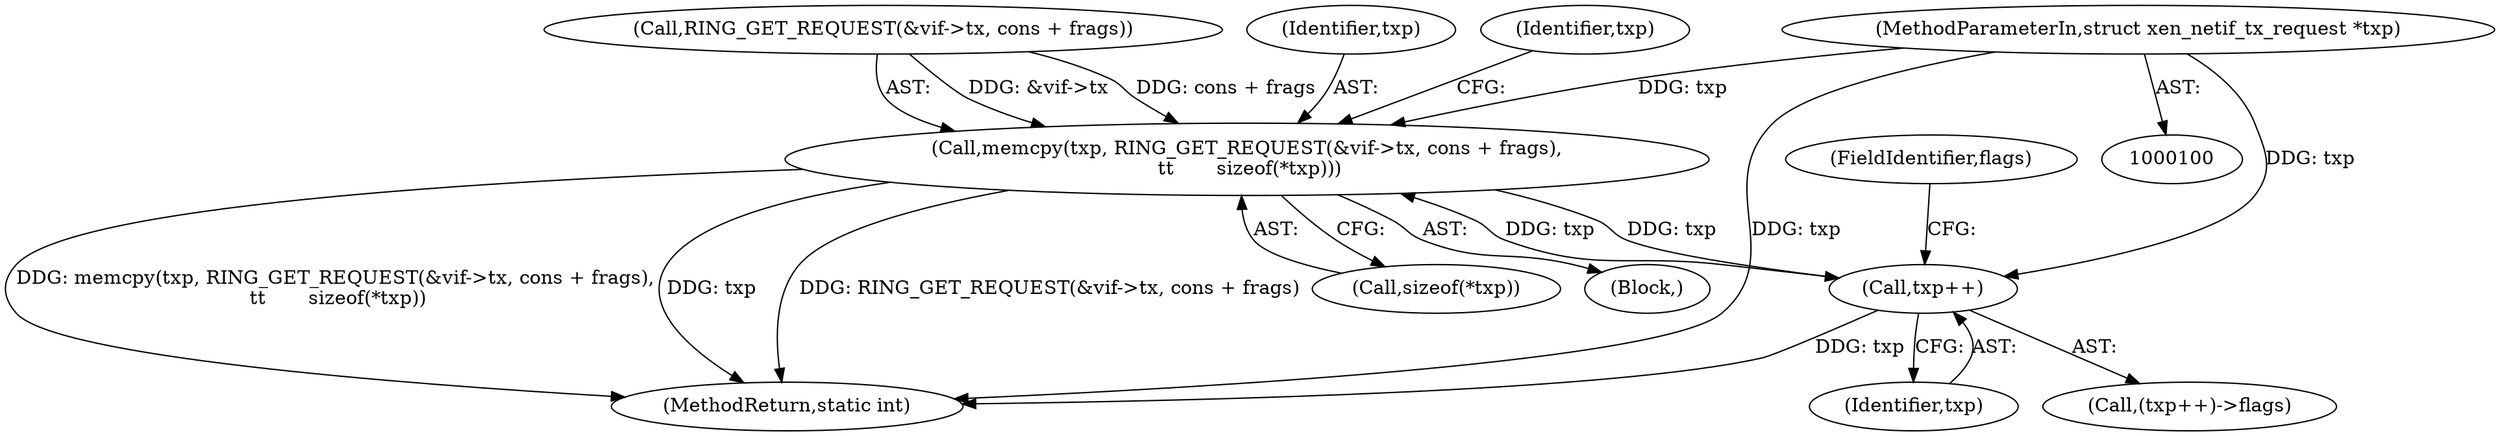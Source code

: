 digraph "0_linux_48856286b64e4b66ec62b94e504d0b29c1ade664_0@pointer" {
"1000103" [label="(MethodParameterIn,struct xen_netif_tx_request *txp)"];
"1000156" [label="(Call,memcpy(txp, RING_GET_REQUEST(&vif->tx, cons + frags),\n \t\t       sizeof(*txp)))"];
"1000223" [label="(Call,txp++)"];
"1000225" [label="(FieldIdentifier,flags)"];
"1000172" [label="(Identifier,txp)"];
"1000158" [label="(Call,RING_GET_REQUEST(&vif->tx, cons + frags))"];
"1000166" [label="(Call,sizeof(*txp))"];
"1000156" [label="(Call,memcpy(txp, RING_GET_REQUEST(&vif->tx, cons + frags),\n \t\t       sizeof(*txp)))"];
"1000128" [label="(Block,)"];
"1000222" [label="(Call,(txp++)->flags)"];
"1000157" [label="(Identifier,txp)"];
"1000224" [label="(Identifier,txp)"];
"1000103" [label="(MethodParameterIn,struct xen_netif_tx_request *txp)"];
"1000229" [label="(MethodReturn,static int)"];
"1000223" [label="(Call,txp++)"];
"1000103" -> "1000100"  [label="AST: "];
"1000103" -> "1000229"  [label="DDG: txp"];
"1000103" -> "1000156"  [label="DDG: txp"];
"1000103" -> "1000223"  [label="DDG: txp"];
"1000156" -> "1000128"  [label="AST: "];
"1000156" -> "1000166"  [label="CFG: "];
"1000157" -> "1000156"  [label="AST: "];
"1000158" -> "1000156"  [label="AST: "];
"1000166" -> "1000156"  [label="AST: "];
"1000172" -> "1000156"  [label="CFG: "];
"1000156" -> "1000229"  [label="DDG: txp"];
"1000156" -> "1000229"  [label="DDG: memcpy(txp, RING_GET_REQUEST(&vif->tx, cons + frags),\n \t\t       sizeof(*txp))"];
"1000156" -> "1000229"  [label="DDG: RING_GET_REQUEST(&vif->tx, cons + frags)"];
"1000223" -> "1000156"  [label="DDG: txp"];
"1000158" -> "1000156"  [label="DDG: &vif->tx"];
"1000158" -> "1000156"  [label="DDG: cons + frags"];
"1000156" -> "1000223"  [label="DDG: txp"];
"1000223" -> "1000222"  [label="AST: "];
"1000223" -> "1000224"  [label="CFG: "];
"1000224" -> "1000223"  [label="AST: "];
"1000225" -> "1000223"  [label="CFG: "];
"1000223" -> "1000229"  [label="DDG: txp"];
}
